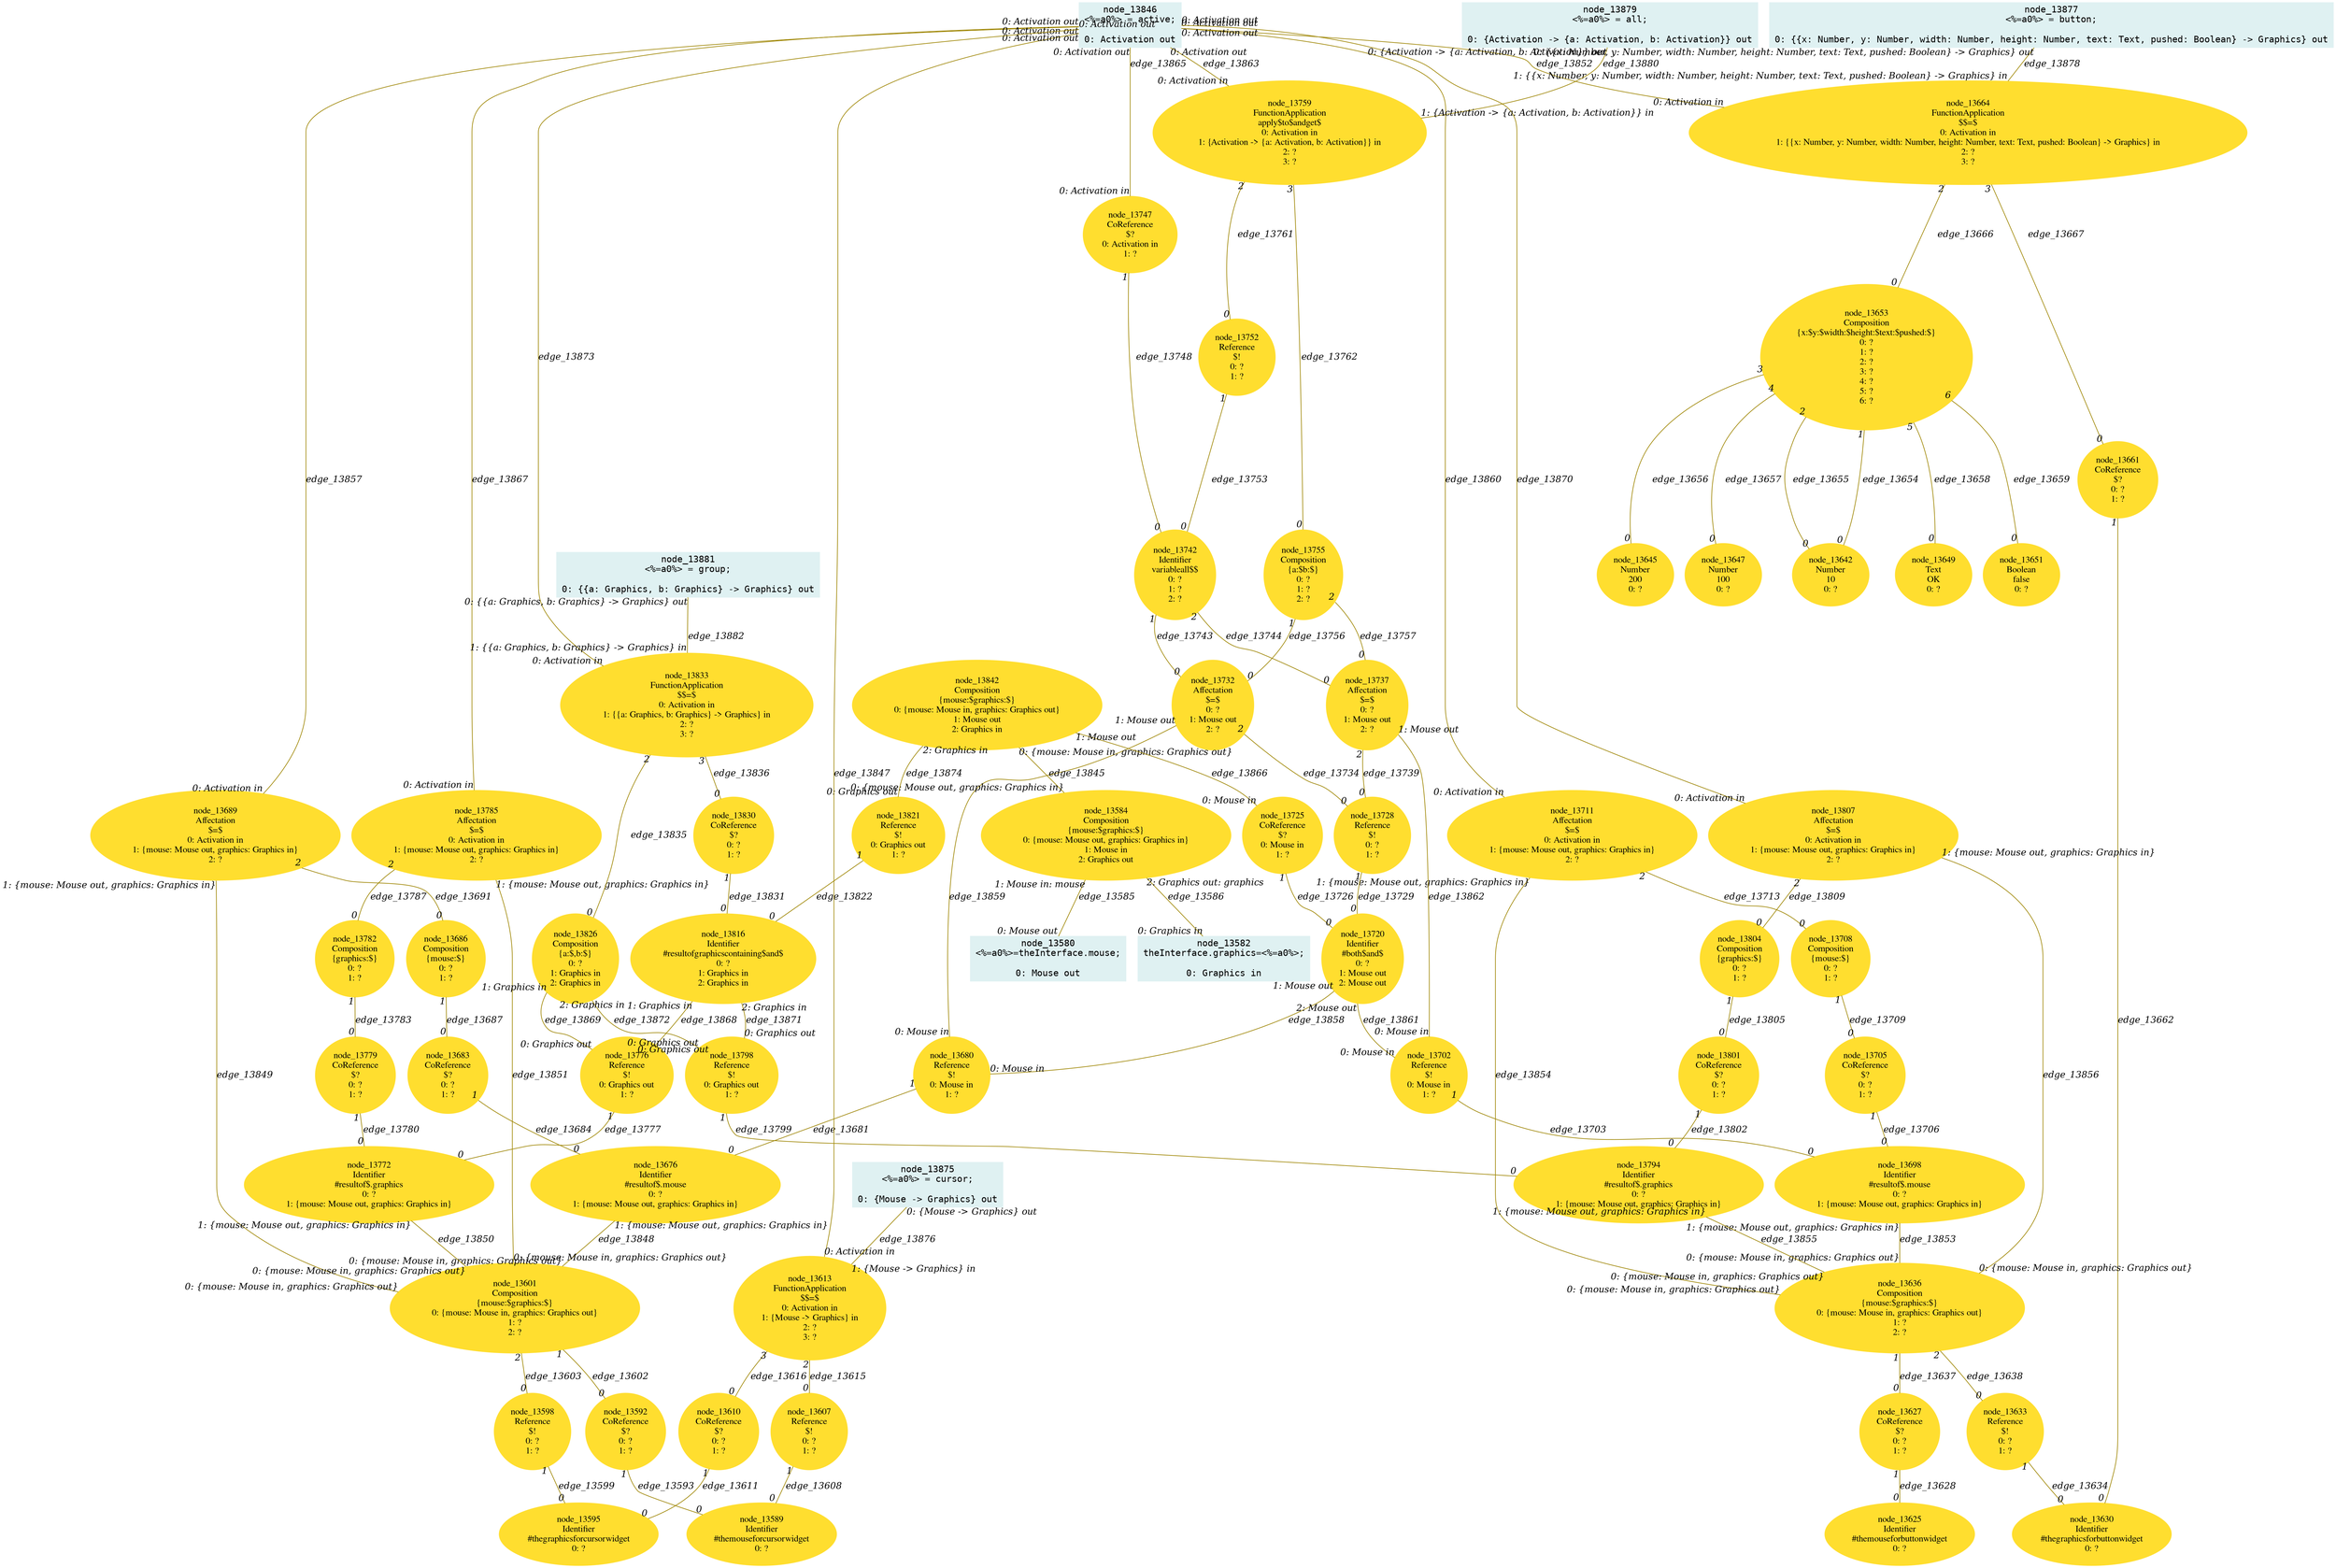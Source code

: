 digraph g{node_13580 [shape="box", style="filled", color="#dff1f2", fontname="Courier", label="node_13580
<%=a0%>=theInterface.mouse;

0: Mouse out" ]
node_13582 [shape="box", style="filled", color="#dff1f2", fontname="Courier", label="node_13582
theInterface.graphics=<%=a0%>;

0: Graphics in" ]
node_13584 [shape="ellipse", style="filled", color="#ffde2f", fontname="Times", label="node_13584
Composition
{mouse:$graphics:$}
0: {mouse: Mouse out, graphics: Graphics in}
1: Mouse in
2: Graphics out" ]
node_13589 [shape="ellipse", style="filled", color="#ffde2f", fontname="Times", label="node_13589
Identifier
#themouseforcursorwidget
0: ?" ]
node_13592 [shape="ellipse", style="filled", color="#ffde2f", fontname="Times", label="node_13592
CoReference
$?
0: ?
1: ?" ]
node_13595 [shape="ellipse", style="filled", color="#ffde2f", fontname="Times", label="node_13595
Identifier
#thegraphicsforcursorwidget
0: ?" ]
node_13598 [shape="ellipse", style="filled", color="#ffde2f", fontname="Times", label="node_13598
Reference
$!
0: ?
1: ?" ]
node_13601 [shape="ellipse", style="filled", color="#ffde2f", fontname="Times", label="node_13601
Composition
{mouse:$graphics:$}
0: {mouse: Mouse in, graphics: Graphics out}
1: ?
2: ?" ]
node_13607 [shape="ellipse", style="filled", color="#ffde2f", fontname="Times", label="node_13607
Reference
$!
0: ?
1: ?" ]
node_13610 [shape="ellipse", style="filled", color="#ffde2f", fontname="Times", label="node_13610
CoReference
$?
0: ?
1: ?" ]
node_13613 [shape="ellipse", style="filled", color="#ffde2f", fontname="Times", label="node_13613
FunctionApplication
$$=$
0: Activation in
1: {Mouse -> Graphics} in
2: ?
3: ?" ]
node_13625 [shape="ellipse", style="filled", color="#ffde2f", fontname="Times", label="node_13625
Identifier
#themouseforbuttonwidget
0: ?" ]
node_13627 [shape="ellipse", style="filled", color="#ffde2f", fontname="Times", label="node_13627
CoReference
$?
0: ?
1: ?" ]
node_13630 [shape="ellipse", style="filled", color="#ffde2f", fontname="Times", label="node_13630
Identifier
#thegraphicsforbuttonwidget
0: ?" ]
node_13633 [shape="ellipse", style="filled", color="#ffde2f", fontname="Times", label="node_13633
Reference
$!
0: ?
1: ?" ]
node_13636 [shape="ellipse", style="filled", color="#ffde2f", fontname="Times", label="node_13636
Composition
{mouse:$graphics:$}
0: {mouse: Mouse in, graphics: Graphics out}
1: ?
2: ?" ]
node_13642 [shape="ellipse", style="filled", color="#ffde2f", fontname="Times", label="node_13642
Number
10
0: ?" ]
node_13645 [shape="ellipse", style="filled", color="#ffde2f", fontname="Times", label="node_13645
Number
200
0: ?" ]
node_13647 [shape="ellipse", style="filled", color="#ffde2f", fontname="Times", label="node_13647
Number
100
0: ?" ]
node_13649 [shape="ellipse", style="filled", color="#ffde2f", fontname="Times", label="node_13649
Text
OK
0: ?" ]
node_13651 [shape="ellipse", style="filled", color="#ffde2f", fontname="Times", label="node_13651
Boolean
false
0: ?" ]
node_13653 [shape="ellipse", style="filled", color="#ffde2f", fontname="Times", label="node_13653
Composition
{x:$y:$width:$height:$text:$pushed:$}
0: ?
1: ?
2: ?
3: ?
4: ?
5: ?
6: ?" ]
node_13661 [shape="ellipse", style="filled", color="#ffde2f", fontname="Times", label="node_13661
CoReference
$?
0: ?
1: ?" ]
node_13664 [shape="ellipse", style="filled", color="#ffde2f", fontname="Times", label="node_13664
FunctionApplication
$$=$
0: Activation in
1: {{x: Number, y: Number, width: Number, height: Number, text: Text, pushed: Boolean} -> Graphics} in
2: ?
3: ?" ]
node_13676 [shape="ellipse", style="filled", color="#ffde2f", fontname="Times", label="node_13676
Identifier
#resultof$.mouse
0: ?
1: {mouse: Mouse out, graphics: Graphics in}" ]
node_13680 [shape="ellipse", style="filled", color="#ffde2f", fontname="Times", label="node_13680
Reference
$!
0: Mouse in
1: ?" ]
node_13683 [shape="ellipse", style="filled", color="#ffde2f", fontname="Times", label="node_13683
CoReference
$?
0: ?
1: ?" ]
node_13686 [shape="ellipse", style="filled", color="#ffde2f", fontname="Times", label="node_13686
Composition
{mouse:$}
0: ?
1: ?" ]
node_13689 [shape="ellipse", style="filled", color="#ffde2f", fontname="Times", label="node_13689
Affectation
$=$
0: Activation in
1: {mouse: Mouse out, graphics: Graphics in}
2: ?" ]
node_13698 [shape="ellipse", style="filled", color="#ffde2f", fontname="Times", label="node_13698
Identifier
#resultof$.mouse
0: ?
1: {mouse: Mouse out, graphics: Graphics in}" ]
node_13702 [shape="ellipse", style="filled", color="#ffde2f", fontname="Times", label="node_13702
Reference
$!
0: Mouse in
1: ?" ]
node_13705 [shape="ellipse", style="filled", color="#ffde2f", fontname="Times", label="node_13705
CoReference
$?
0: ?
1: ?" ]
node_13708 [shape="ellipse", style="filled", color="#ffde2f", fontname="Times", label="node_13708
Composition
{mouse:$}
0: ?
1: ?" ]
node_13711 [shape="ellipse", style="filled", color="#ffde2f", fontname="Times", label="node_13711
Affectation
$=$
0: Activation in
1: {mouse: Mouse out, graphics: Graphics in}
2: ?" ]
node_13720 [shape="ellipse", style="filled", color="#ffde2f", fontname="Times", label="node_13720
Identifier
#both$and$
0: ?
1: Mouse out
2: Mouse out" ]
node_13725 [shape="ellipse", style="filled", color="#ffde2f", fontname="Times", label="node_13725
CoReference
$?
0: Mouse in
1: ?" ]
node_13728 [shape="ellipse", style="filled", color="#ffde2f", fontname="Times", label="node_13728
Reference
$!
0: ?
1: ?" ]
node_13732 [shape="ellipse", style="filled", color="#ffde2f", fontname="Times", label="node_13732
Affectation
$=$
0: ?
1: Mouse out
2: ?" ]
node_13737 [shape="ellipse", style="filled", color="#ffde2f", fontname="Times", label="node_13737
Affectation
$=$
0: ?
1: Mouse out
2: ?" ]
node_13742 [shape="ellipse", style="filled", color="#ffde2f", fontname="Times", label="node_13742
Identifier
variableall$$
0: ?
1: ?
2: ?" ]
node_13747 [shape="ellipse", style="filled", color="#ffde2f", fontname="Times", label="node_13747
CoReference
$?
0: Activation in
1: ?" ]
node_13752 [shape="ellipse", style="filled", color="#ffde2f", fontname="Times", label="node_13752
Reference
$!
0: ?
1: ?" ]
node_13755 [shape="ellipse", style="filled", color="#ffde2f", fontname="Times", label="node_13755
Composition
{a:$b:$}
0: ?
1: ?
2: ?" ]
node_13759 [shape="ellipse", style="filled", color="#ffde2f", fontname="Times", label="node_13759
FunctionApplication
apply$to$andget$
0: Activation in
1: {Activation -> {a: Activation, b: Activation}} in
2: ?
3: ?" ]
node_13772 [shape="ellipse", style="filled", color="#ffde2f", fontname="Times", label="node_13772
Identifier
#resultof$.graphics
0: ?
1: {mouse: Mouse out, graphics: Graphics in}" ]
node_13776 [shape="ellipse", style="filled", color="#ffde2f", fontname="Times", label="node_13776
Reference
$!
0: Graphics out
1: ?" ]
node_13779 [shape="ellipse", style="filled", color="#ffde2f", fontname="Times", label="node_13779
CoReference
$?
0: ?
1: ?" ]
node_13782 [shape="ellipse", style="filled", color="#ffde2f", fontname="Times", label="node_13782
Composition
{graphics:$}
0: ?
1: ?" ]
node_13785 [shape="ellipse", style="filled", color="#ffde2f", fontname="Times", label="node_13785
Affectation
$=$
0: Activation in
1: {mouse: Mouse out, graphics: Graphics in}
2: ?" ]
node_13794 [shape="ellipse", style="filled", color="#ffde2f", fontname="Times", label="node_13794
Identifier
#resultof$.graphics
0: ?
1: {mouse: Mouse out, graphics: Graphics in}" ]
node_13798 [shape="ellipse", style="filled", color="#ffde2f", fontname="Times", label="node_13798
Reference
$!
0: Graphics out
1: ?" ]
node_13801 [shape="ellipse", style="filled", color="#ffde2f", fontname="Times", label="node_13801
CoReference
$?
0: ?
1: ?" ]
node_13804 [shape="ellipse", style="filled", color="#ffde2f", fontname="Times", label="node_13804
Composition
{graphics:$}
0: ?
1: ?" ]
node_13807 [shape="ellipse", style="filled", color="#ffde2f", fontname="Times", label="node_13807
Affectation
$=$
0: Activation in
1: {mouse: Mouse out, graphics: Graphics in}
2: ?" ]
node_13816 [shape="ellipse", style="filled", color="#ffde2f", fontname="Times", label="node_13816
Identifier
#resultofgraphicscontaining$and$
0: ?
1: Graphics in
2: Graphics in" ]
node_13821 [shape="ellipse", style="filled", color="#ffde2f", fontname="Times", label="node_13821
Reference
$!
0: Graphics out
1: ?" ]
node_13826 [shape="ellipse", style="filled", color="#ffde2f", fontname="Times", label="node_13826
Composition
{a:$,b:$}
0: ?
1: Graphics in
2: Graphics in" ]
node_13830 [shape="ellipse", style="filled", color="#ffde2f", fontname="Times", label="node_13830
CoReference
$?
0: ?
1: ?" ]
node_13833 [shape="ellipse", style="filled", color="#ffde2f", fontname="Times", label="node_13833
FunctionApplication
$$=$
0: Activation in
1: {{a: Graphics, b: Graphics} -> Graphics} in
2: ?
3: ?" ]
node_13842 [shape="ellipse", style="filled", color="#ffde2f", fontname="Times", label="node_13842
Composition
{mouse:$graphics:$}
0: {mouse: Mouse in, graphics: Graphics out}
1: Mouse out
2: Graphics in" ]
node_13846 [shape="box", style="filled", color="#dff1f2", fontname="Courier", label="node_13846
<%=a0%> = active;

0: Activation out" ]
node_13875 [shape="box", style="filled", color="#dff1f2", fontname="Courier", label="node_13875
<%=a0%> = cursor;

0: {Mouse -> Graphics} out" ]
node_13877 [shape="box", style="filled", color="#dff1f2", fontname="Courier", label="node_13877
<%=a0%> = button;

0: {{x: Number, y: Number, width: Number, height: Number, text: Text, pushed: Boolean} -> Graphics} out" ]
node_13879 [shape="box", style="filled", color="#dff1f2", fontname="Courier", label="node_13879
<%=a0%> = all;

0: {Activation -> {a: Activation, b: Activation}} out" ]
node_13881 [shape="box", style="filled", color="#dff1f2", fontname="Courier", label="node_13881
<%=a0%> = group;

0: {{a: Graphics, b: Graphics} -> Graphics} out" ]
node_13584 -> node_13580 [dir=none, arrowHead=none, fontname="Times-Italic", arrowsize=1, color="#9d8400", label="edge_13585",  headlabel="0: Mouse out", taillabel="1: Mouse in: mouse" ]
node_13584 -> node_13582 [dir=none, arrowHead=none, fontname="Times-Italic", arrowsize=1, color="#9d8400", label="edge_13586",  headlabel="0: Graphics in", taillabel="2: Graphics out: graphics" ]
node_13592 -> node_13589 [dir=none, arrowHead=none, fontname="Times-Italic", arrowsize=1, color="#9d8400", label="edge_13593",  headlabel="0", taillabel="1" ]
node_13598 -> node_13595 [dir=none, arrowHead=none, fontname="Times-Italic", arrowsize=1, color="#9d8400", label="edge_13599",  headlabel="0", taillabel="1" ]
node_13601 -> node_13592 [dir=none, arrowHead=none, fontname="Times-Italic", arrowsize=1, color="#9d8400", label="edge_13602",  headlabel="0", taillabel="1" ]
node_13601 -> node_13598 [dir=none, arrowHead=none, fontname="Times-Italic", arrowsize=1, color="#9d8400", label="edge_13603",  headlabel="0", taillabel="2" ]
node_13607 -> node_13589 [dir=none, arrowHead=none, fontname="Times-Italic", arrowsize=1, color="#9d8400", label="edge_13608",  headlabel="0", taillabel="1" ]
node_13610 -> node_13595 [dir=none, arrowHead=none, fontname="Times-Italic", arrowsize=1, color="#9d8400", label="edge_13611",  headlabel="0", taillabel="1" ]
node_13613 -> node_13607 [dir=none, arrowHead=none, fontname="Times-Italic", arrowsize=1, color="#9d8400", label="edge_13615",  headlabel="0", taillabel="2" ]
node_13613 -> node_13610 [dir=none, arrowHead=none, fontname="Times-Italic", arrowsize=1, color="#9d8400", label="edge_13616",  headlabel="0", taillabel="3" ]
node_13627 -> node_13625 [dir=none, arrowHead=none, fontname="Times-Italic", arrowsize=1, color="#9d8400", label="edge_13628",  headlabel="0", taillabel="1" ]
node_13633 -> node_13630 [dir=none, arrowHead=none, fontname="Times-Italic", arrowsize=1, color="#9d8400", label="edge_13634",  headlabel="0", taillabel="1" ]
node_13636 -> node_13627 [dir=none, arrowHead=none, fontname="Times-Italic", arrowsize=1, color="#9d8400", label="edge_13637",  headlabel="0", taillabel="1" ]
node_13636 -> node_13633 [dir=none, arrowHead=none, fontname="Times-Italic", arrowsize=1, color="#9d8400", label="edge_13638",  headlabel="0", taillabel="2" ]
node_13653 -> node_13642 [dir=none, arrowHead=none, fontname="Times-Italic", arrowsize=1, color="#9d8400", label="edge_13654",  headlabel="0", taillabel="1" ]
node_13653 -> node_13642 [dir=none, arrowHead=none, fontname="Times-Italic", arrowsize=1, color="#9d8400", label="edge_13655",  headlabel="0", taillabel="2" ]
node_13653 -> node_13645 [dir=none, arrowHead=none, fontname="Times-Italic", arrowsize=1, color="#9d8400", label="edge_13656",  headlabel="0", taillabel="3" ]
node_13653 -> node_13647 [dir=none, arrowHead=none, fontname="Times-Italic", arrowsize=1, color="#9d8400", label="edge_13657",  headlabel="0", taillabel="4" ]
node_13653 -> node_13649 [dir=none, arrowHead=none, fontname="Times-Italic", arrowsize=1, color="#9d8400", label="edge_13658",  headlabel="0", taillabel="5" ]
node_13653 -> node_13651 [dir=none, arrowHead=none, fontname="Times-Italic", arrowsize=1, color="#9d8400", label="edge_13659",  headlabel="0", taillabel="6" ]
node_13661 -> node_13630 [dir=none, arrowHead=none, fontname="Times-Italic", arrowsize=1, color="#9d8400", label="edge_13662",  headlabel="0", taillabel="1" ]
node_13664 -> node_13653 [dir=none, arrowHead=none, fontname="Times-Italic", arrowsize=1, color="#9d8400", label="edge_13666",  headlabel="0", taillabel="2" ]
node_13664 -> node_13661 [dir=none, arrowHead=none, fontname="Times-Italic", arrowsize=1, color="#9d8400", label="edge_13667",  headlabel="0", taillabel="3" ]
node_13680 -> node_13676 [dir=none, arrowHead=none, fontname="Times-Italic", arrowsize=1, color="#9d8400", label="edge_13681",  headlabel="0", taillabel="1" ]
node_13683 -> node_13676 [dir=none, arrowHead=none, fontname="Times-Italic", arrowsize=1, color="#9d8400", label="edge_13684",  headlabel="0", taillabel="1" ]
node_13686 -> node_13683 [dir=none, arrowHead=none, fontname="Times-Italic", arrowsize=1, color="#9d8400", label="edge_13687",  headlabel="0", taillabel="1" ]
node_13689 -> node_13686 [dir=none, arrowHead=none, fontname="Times-Italic", arrowsize=1, color="#9d8400", label="edge_13691",  headlabel="0", taillabel="2" ]
node_13702 -> node_13698 [dir=none, arrowHead=none, fontname="Times-Italic", arrowsize=1, color="#9d8400", label="edge_13703",  headlabel="0", taillabel="1" ]
node_13705 -> node_13698 [dir=none, arrowHead=none, fontname="Times-Italic", arrowsize=1, color="#9d8400", label="edge_13706",  headlabel="0", taillabel="1" ]
node_13708 -> node_13705 [dir=none, arrowHead=none, fontname="Times-Italic", arrowsize=1, color="#9d8400", label="edge_13709",  headlabel="0", taillabel="1" ]
node_13711 -> node_13708 [dir=none, arrowHead=none, fontname="Times-Italic", arrowsize=1, color="#9d8400", label="edge_13713",  headlabel="0", taillabel="2" ]
node_13725 -> node_13720 [dir=none, arrowHead=none, fontname="Times-Italic", arrowsize=1, color="#9d8400", label="edge_13726",  headlabel="0", taillabel="1" ]
node_13728 -> node_13720 [dir=none, arrowHead=none, fontname="Times-Italic", arrowsize=1, color="#9d8400", label="edge_13729",  headlabel="0", taillabel="1" ]
node_13732 -> node_13728 [dir=none, arrowHead=none, fontname="Times-Italic", arrowsize=1, color="#9d8400", label="edge_13734",  headlabel="0", taillabel="2" ]
node_13737 -> node_13728 [dir=none, arrowHead=none, fontname="Times-Italic", arrowsize=1, color="#9d8400", label="edge_13739",  headlabel="0", taillabel="2" ]
node_13742 -> node_13732 [dir=none, arrowHead=none, fontname="Times-Italic", arrowsize=1, color="#9d8400", label="edge_13743",  headlabel="0", taillabel="1" ]
node_13742 -> node_13737 [dir=none, arrowHead=none, fontname="Times-Italic", arrowsize=1, color="#9d8400", label="edge_13744",  headlabel="0", taillabel="2" ]
node_13747 -> node_13742 [dir=none, arrowHead=none, fontname="Times-Italic", arrowsize=1, color="#9d8400", label="edge_13748",  headlabel="0", taillabel="1" ]
node_13752 -> node_13742 [dir=none, arrowHead=none, fontname="Times-Italic", arrowsize=1, color="#9d8400", label="edge_13753",  headlabel="0", taillabel="1" ]
node_13755 -> node_13732 [dir=none, arrowHead=none, fontname="Times-Italic", arrowsize=1, color="#9d8400", label="edge_13756",  headlabel="0", taillabel="1" ]
node_13755 -> node_13737 [dir=none, arrowHead=none, fontname="Times-Italic", arrowsize=1, color="#9d8400", label="edge_13757",  headlabel="0", taillabel="2" ]
node_13759 -> node_13752 [dir=none, arrowHead=none, fontname="Times-Italic", arrowsize=1, color="#9d8400", label="edge_13761",  headlabel="0", taillabel="2" ]
node_13759 -> node_13755 [dir=none, arrowHead=none, fontname="Times-Italic", arrowsize=1, color="#9d8400", label="edge_13762",  headlabel="0", taillabel="3" ]
node_13776 -> node_13772 [dir=none, arrowHead=none, fontname="Times-Italic", arrowsize=1, color="#9d8400", label="edge_13777",  headlabel="0", taillabel="1" ]
node_13779 -> node_13772 [dir=none, arrowHead=none, fontname="Times-Italic", arrowsize=1, color="#9d8400", label="edge_13780",  headlabel="0", taillabel="1" ]
node_13782 -> node_13779 [dir=none, arrowHead=none, fontname="Times-Italic", arrowsize=1, color="#9d8400", label="edge_13783",  headlabel="0", taillabel="1" ]
node_13785 -> node_13782 [dir=none, arrowHead=none, fontname="Times-Italic", arrowsize=1, color="#9d8400", label="edge_13787",  headlabel="0", taillabel="2" ]
node_13798 -> node_13794 [dir=none, arrowHead=none, fontname="Times-Italic", arrowsize=1, color="#9d8400", label="edge_13799",  headlabel="0", taillabel="1" ]
node_13801 -> node_13794 [dir=none, arrowHead=none, fontname="Times-Italic", arrowsize=1, color="#9d8400", label="edge_13802",  headlabel="0", taillabel="1" ]
node_13804 -> node_13801 [dir=none, arrowHead=none, fontname="Times-Italic", arrowsize=1, color="#9d8400", label="edge_13805",  headlabel="0", taillabel="1" ]
node_13807 -> node_13804 [dir=none, arrowHead=none, fontname="Times-Italic", arrowsize=1, color="#9d8400", label="edge_13809",  headlabel="0", taillabel="2" ]
node_13821 -> node_13816 [dir=none, arrowHead=none, fontname="Times-Italic", arrowsize=1, color="#9d8400", label="edge_13822",  headlabel="0", taillabel="1" ]
node_13830 -> node_13816 [dir=none, arrowHead=none, fontname="Times-Italic", arrowsize=1, color="#9d8400", label="edge_13831",  headlabel="0", taillabel="1" ]
node_13833 -> node_13826 [dir=none, arrowHead=none, fontname="Times-Italic", arrowsize=1, color="#9d8400", label="edge_13835",  headlabel="0", taillabel="2" ]
node_13833 -> node_13830 [dir=none, arrowHead=none, fontname="Times-Italic", arrowsize=1, color="#9d8400", label="edge_13836",  headlabel="0", taillabel="3" ]
node_13842 -> node_13584 [dir=none, arrowHead=none, fontname="Times-Italic", arrowsize=1, color="#9d8400", label="edge_13845",  headlabel="0: {mouse: Mouse out, graphics: Graphics in}", taillabel="0: {mouse: Mouse in, graphics: Graphics out}" ]
node_13846 -> node_13613 [dir=none, arrowHead=none, fontname="Times-Italic", arrowsize=1, color="#9d8400", label="edge_13847",  headlabel="0: Activation in", taillabel="0: Activation out" ]
node_13676 -> node_13601 [dir=none, arrowHead=none, fontname="Times-Italic", arrowsize=1, color="#9d8400", label="edge_13848",  headlabel="0: {mouse: Mouse in, graphics: Graphics out}", taillabel="1: {mouse: Mouse out, graphics: Graphics in}" ]
node_13689 -> node_13601 [dir=none, arrowHead=none, fontname="Times-Italic", arrowsize=1, color="#9d8400", label="edge_13849",  headlabel="0: {mouse: Mouse in, graphics: Graphics out}", taillabel="1: {mouse: Mouse out, graphics: Graphics in}" ]
node_13772 -> node_13601 [dir=none, arrowHead=none, fontname="Times-Italic", arrowsize=1, color="#9d8400", label="edge_13850",  headlabel="0: {mouse: Mouse in, graphics: Graphics out}", taillabel="1: {mouse: Mouse out, graphics: Graphics in}" ]
node_13785 -> node_13601 [dir=none, arrowHead=none, fontname="Times-Italic", arrowsize=1, color="#9d8400", label="edge_13851",  headlabel="0: {mouse: Mouse in, graphics: Graphics out}", taillabel="1: {mouse: Mouse out, graphics: Graphics in}" ]
node_13846 -> node_13664 [dir=none, arrowHead=none, fontname="Times-Italic", arrowsize=1, color="#9d8400", label="edge_13852",  headlabel="0: Activation in", taillabel="0: Activation out" ]
node_13698 -> node_13636 [dir=none, arrowHead=none, fontname="Times-Italic", arrowsize=1, color="#9d8400", label="edge_13853",  headlabel="0: {mouse: Mouse in, graphics: Graphics out}", taillabel="1: {mouse: Mouse out, graphics: Graphics in}" ]
node_13711 -> node_13636 [dir=none, arrowHead=none, fontname="Times-Italic", arrowsize=1, color="#9d8400", label="edge_13854",  headlabel="0: {mouse: Mouse in, graphics: Graphics out}", taillabel="1: {mouse: Mouse out, graphics: Graphics in}" ]
node_13794 -> node_13636 [dir=none, arrowHead=none, fontname="Times-Italic", arrowsize=1, color="#9d8400", label="edge_13855",  headlabel="0: {mouse: Mouse in, graphics: Graphics out}", taillabel="1: {mouse: Mouse out, graphics: Graphics in}" ]
node_13807 -> node_13636 [dir=none, arrowHead=none, fontname="Times-Italic", arrowsize=1, color="#9d8400", label="edge_13856",  headlabel="0: {mouse: Mouse in, graphics: Graphics out}", taillabel="1: {mouse: Mouse out, graphics: Graphics in}" ]
node_13846 -> node_13689 [dir=none, arrowHead=none, fontname="Times-Italic", arrowsize=1, color="#9d8400", label="edge_13857",  headlabel="0: Activation in", taillabel="0: Activation out" ]
node_13720 -> node_13680 [dir=none, arrowHead=none, fontname="Times-Italic", arrowsize=1, color="#9d8400", label="edge_13858",  headlabel="0: Mouse in", taillabel="1: Mouse out" ]
node_13732 -> node_13680 [dir=none, arrowHead=none, fontname="Times-Italic", arrowsize=1, color="#9d8400", label="edge_13859",  headlabel="0: Mouse in", taillabel="1: Mouse out" ]
node_13846 -> node_13711 [dir=none, arrowHead=none, fontname="Times-Italic", arrowsize=1, color="#9d8400", label="edge_13860",  headlabel="0: Activation in", taillabel="0: Activation out" ]
node_13720 -> node_13702 [dir=none, arrowHead=none, fontname="Times-Italic", arrowsize=1, color="#9d8400", label="edge_13861",  headlabel="0: Mouse in", taillabel="2: Mouse out" ]
node_13737 -> node_13702 [dir=none, arrowHead=none, fontname="Times-Italic", arrowsize=1, color="#9d8400", label="edge_13862",  headlabel="0: Mouse in", taillabel="1: Mouse out" ]
node_13846 -> node_13759 [dir=none, arrowHead=none, fontname="Times-Italic", arrowsize=1, color="#9d8400", label="edge_13863",  headlabel="0: Activation in", taillabel="0: Activation out" ]
node_13846 -> node_13747 [dir=none, arrowHead=none, fontname="Times-Italic", arrowsize=1, color="#9d8400", label="edge_13865",  headlabel="0: Activation in", taillabel="0: Activation out" ]
node_13842 -> node_13725 [dir=none, arrowHead=none, fontname="Times-Italic", arrowsize=1, color="#9d8400", label="edge_13866",  headlabel="0: Mouse in", taillabel="1: Mouse out" ]
node_13846 -> node_13785 [dir=none, arrowHead=none, fontname="Times-Italic", arrowsize=1, color="#9d8400", label="edge_13867",  headlabel="0: Activation in", taillabel="0: Activation out" ]
node_13816 -> node_13776 [dir=none, arrowHead=none, fontname="Times-Italic", arrowsize=1, color="#9d8400", label="edge_13868",  headlabel="0: Graphics out", taillabel="1: Graphics in" ]
node_13826 -> node_13776 [dir=none, arrowHead=none, fontname="Times-Italic", arrowsize=1, color="#9d8400", label="edge_13869",  headlabel="0: Graphics out", taillabel="1: Graphics in" ]
node_13846 -> node_13807 [dir=none, arrowHead=none, fontname="Times-Italic", arrowsize=1, color="#9d8400", label="edge_13870",  headlabel="0: Activation in", taillabel="0: Activation out" ]
node_13816 -> node_13798 [dir=none, arrowHead=none, fontname="Times-Italic", arrowsize=1, color="#9d8400", label="edge_13871",  headlabel="0: Graphics out", taillabel="2: Graphics in" ]
node_13826 -> node_13798 [dir=none, arrowHead=none, fontname="Times-Italic", arrowsize=1, color="#9d8400", label="edge_13872",  headlabel="0: Graphics out", taillabel="2: Graphics in" ]
node_13846 -> node_13833 [dir=none, arrowHead=none, fontname="Times-Italic", arrowsize=1, color="#9d8400", label="edge_13873",  headlabel="0: Activation in", taillabel="0: Activation out" ]
node_13842 -> node_13821 [dir=none, arrowHead=none, fontname="Times-Italic", arrowsize=1, color="#9d8400", label="edge_13874",  headlabel="0: Graphics out", taillabel="2: Graphics in" ]
node_13875 -> node_13613 [dir=none, arrowHead=none, fontname="Times-Italic", arrowsize=1, color="#9d8400", label="edge_13876",  headlabel="1: {Mouse -> Graphics} in", taillabel="0: {Mouse -> Graphics} out" ]
node_13877 -> node_13664 [dir=none, arrowHead=none, fontname="Times-Italic", arrowsize=1, color="#9d8400", label="edge_13878",  headlabel="1: {{x: Number, y: Number, width: Number, height: Number, text: Text, pushed: Boolean} -> Graphics} in", taillabel="0: {{x: Number, y: Number, width: Number, height: Number, text: Text, pushed: Boolean} -> Graphics} out" ]
node_13879 -> node_13759 [dir=none, arrowHead=none, fontname="Times-Italic", arrowsize=1, color="#9d8400", label="edge_13880",  headlabel="1: {Activation -> {a: Activation, b: Activation}} in", taillabel="0: {Activation -> {a: Activation, b: Activation}} out" ]
node_13881 -> node_13833 [dir=none, arrowHead=none, fontname="Times-Italic", arrowsize=1, color="#9d8400", label="edge_13882",  headlabel="1: {{a: Graphics, b: Graphics} -> Graphics} in", taillabel="0: {{a: Graphics, b: Graphics} -> Graphics} out" ]
}